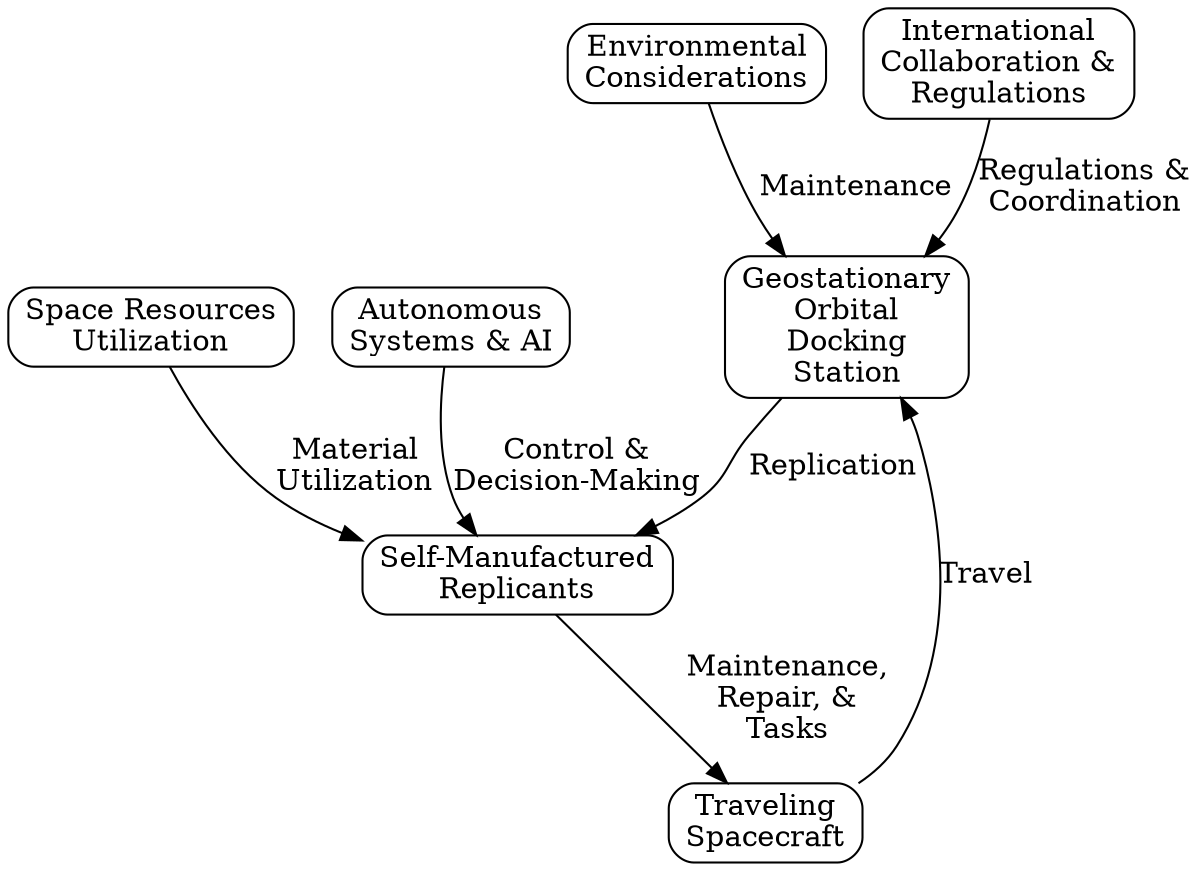 digraph SpaceProcess {
    // Nodes
    node [shape=box, style=rounded];
    DockingStation [label="Geostationary\nOrbital\nDocking\nStation"];
    Replicants [label="Self-Manufactured\nReplicants"];
    Spacecraft [label="Traveling\nSpacecraft"];
    Resources [label="Space Resources\nUtilization"];
    AutonomousSystems [label="Autonomous\nSystems & AI"];
    EnvironmentalConsiderations [label="Environmental\nConsiderations"];
    Collaboration [label="International\nCollaboration &\nRegulations"];

    // Relationships
    DockingStation -> Replicants [label="Replication"];
    Replicants -> Spacecraft [label="Maintenance,\nRepair, &\nTasks"];
    Resources -> Replicants [label="Material\nUtilization"];
    Spacecraft -> DockingStation [label="Travel"];
    AutonomousSystems -> Replicants [label="Control &\nDecision-Making"];
    EnvironmentalConsiderations -> DockingStation [label="Maintenance"];
    Collaboration -> DockingStation [label="Regulations &\nCoordination"];
}
